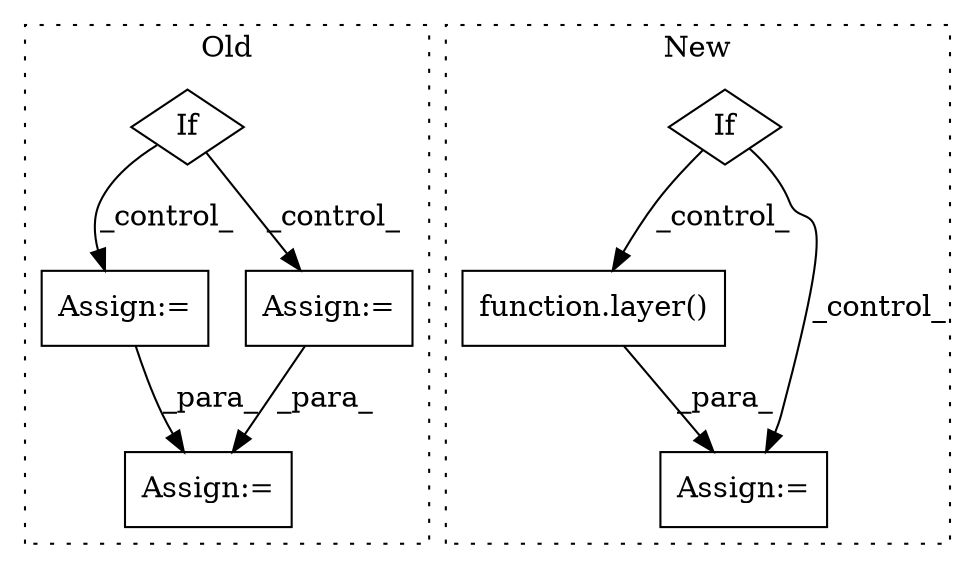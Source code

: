 digraph G {
subgraph cluster0 {
1 [label="If" a="96" s="9782" l="3" shape="diamond"];
3 [label="Assign:=" a="68" s="9891" l="3" shape="box"];
6 [label="Assign:=" a="68" s="10089" l="3" shape="box"];
7 [label="Assign:=" a="68" s="9841" l="3" shape="box"];
label = "Old";
style="dotted";
}
subgraph cluster1 {
2 [label="function.layer()" a="75" s="8630,8650" l="6,1" shape="box"];
4 [label="Assign:=" a="68" s="8627" l="3" shape="box"];
5 [label="If" a="96" s="8518" l="3" shape="diamond"];
label = "New";
style="dotted";
}
1 -> 3 [label="_control_"];
1 -> 7 [label="_control_"];
2 -> 4 [label="_para_"];
3 -> 6 [label="_para_"];
5 -> 2 [label="_control_"];
5 -> 4 [label="_control_"];
7 -> 6 [label="_para_"];
}
